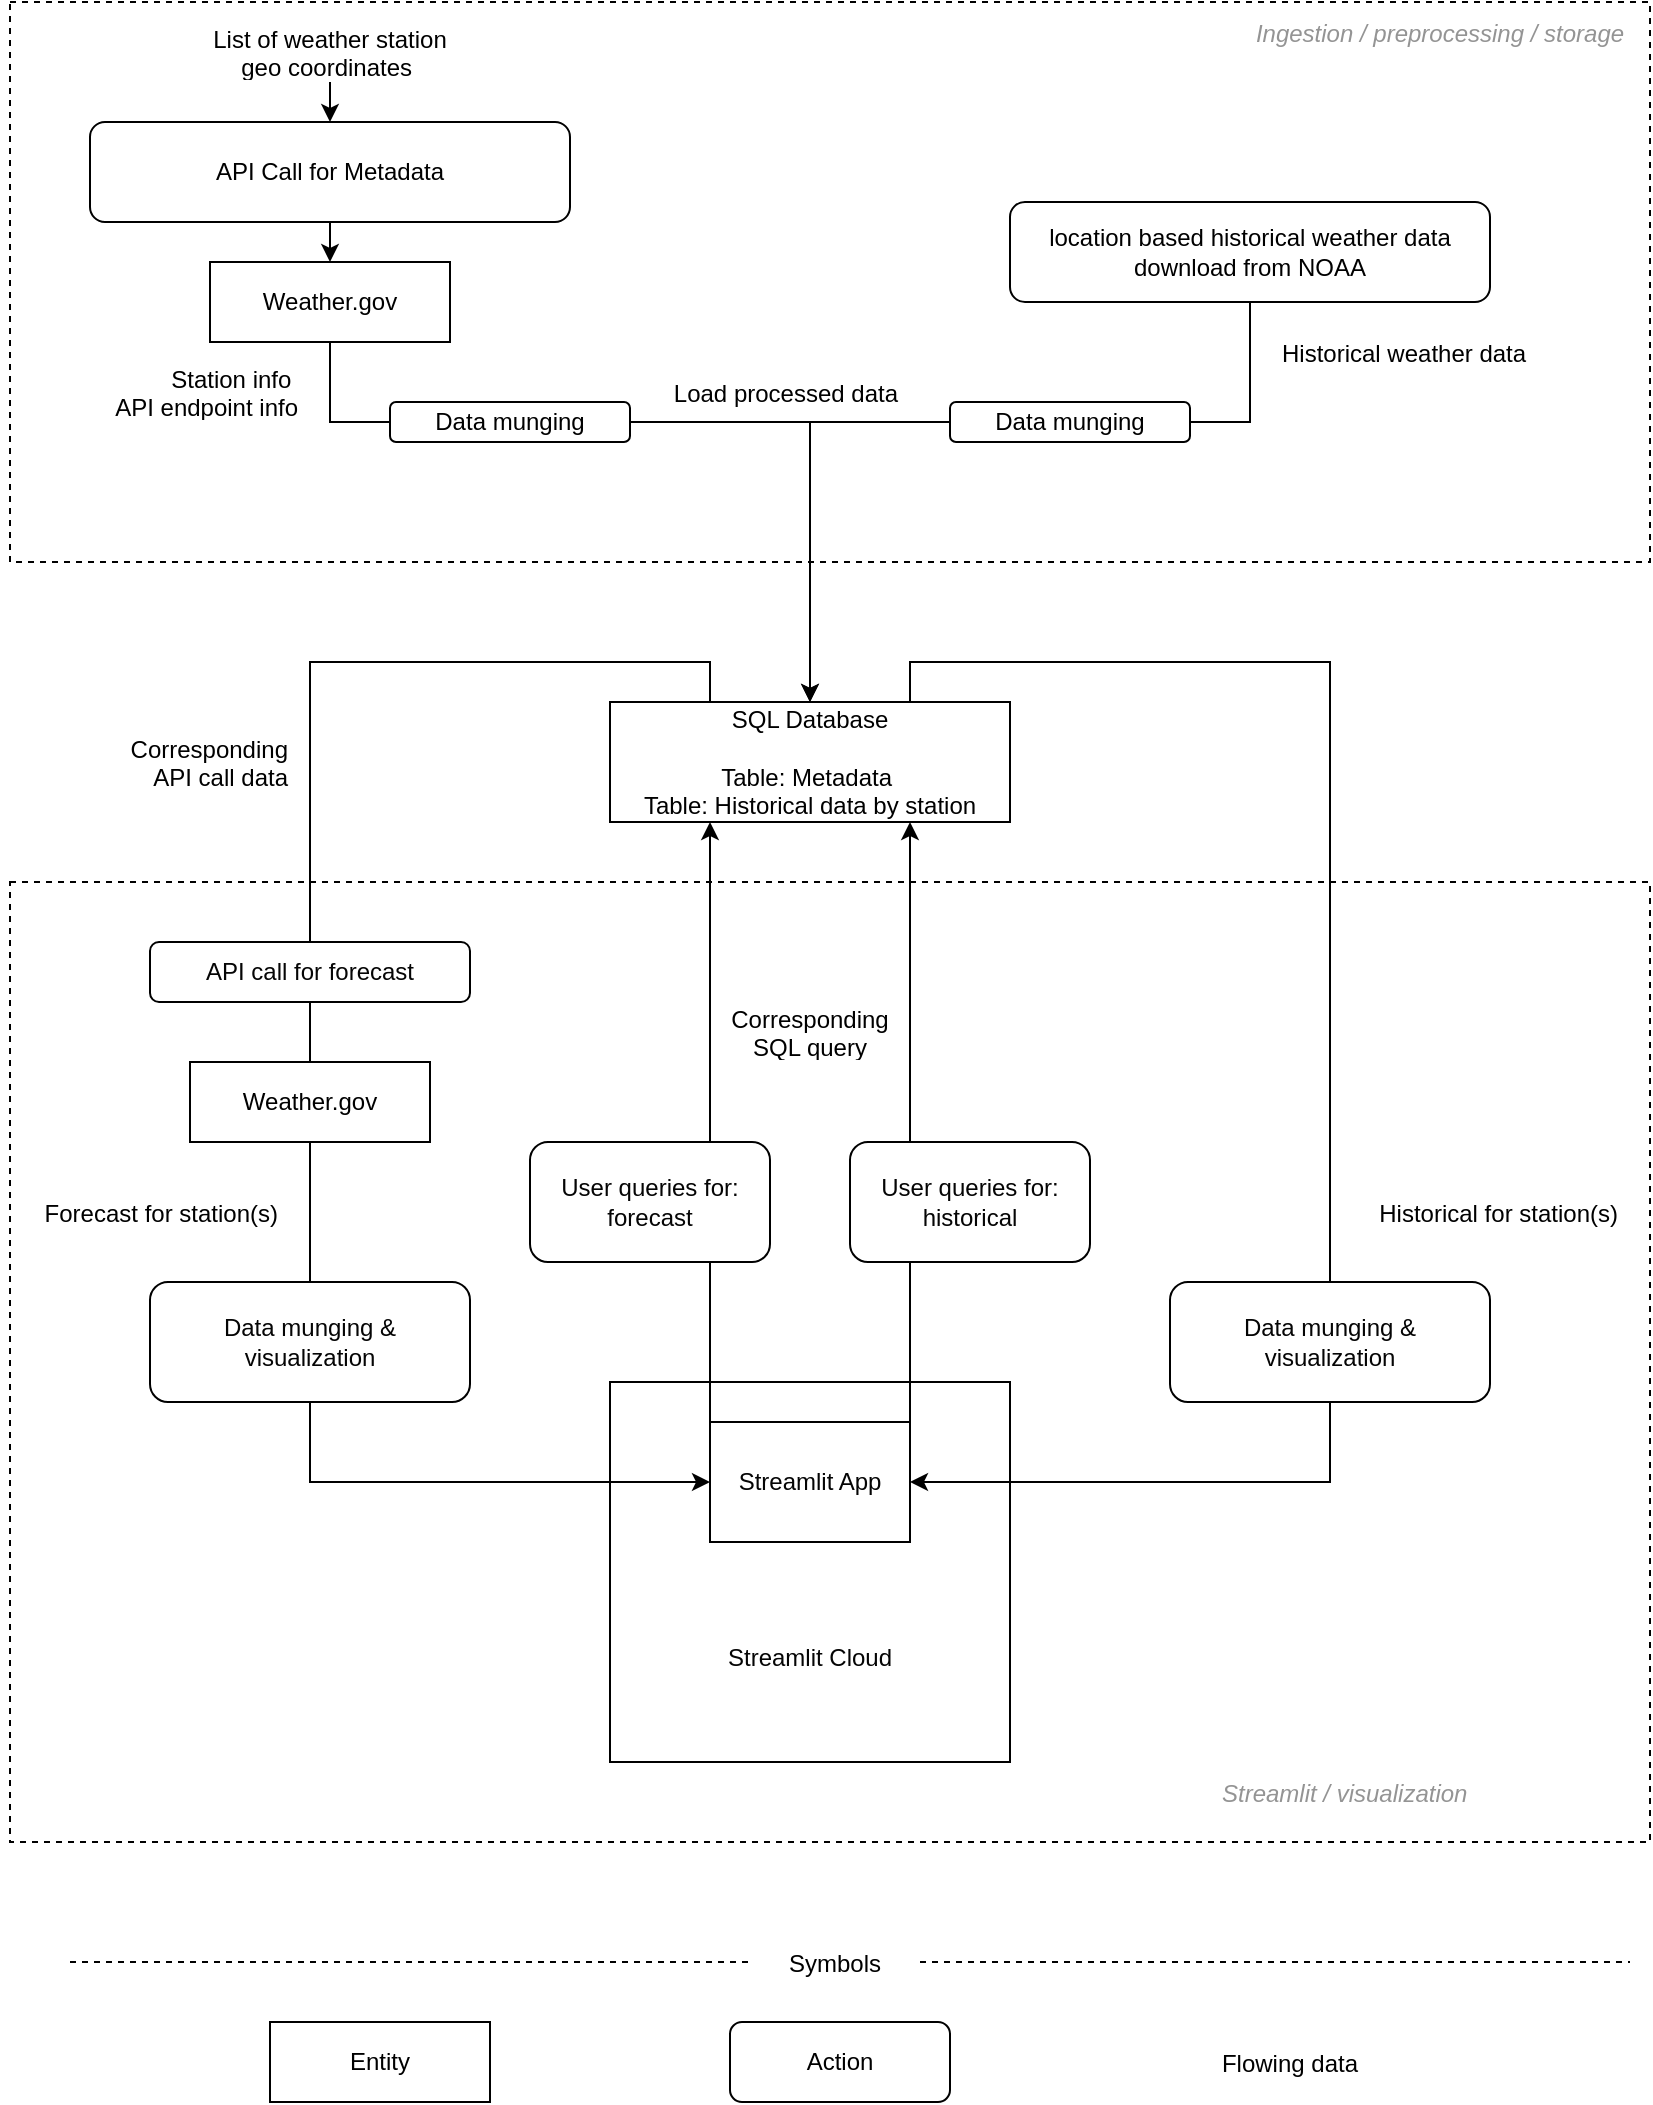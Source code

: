 <mxfile version="15.9.4" type="github"><diagram id="5QX0r2NXl9C1tE6q3R9B" name="Page-1"><mxGraphModel dx="1121" dy="742" grid="1" gridSize="10" guides="1" tooltips="1" connect="1" arrows="1" fold="1" page="1" pageScale="1" pageWidth="850" pageHeight="1100" math="0" shadow="0"><root><mxCell id="0"/><mxCell id="1" parent="0"/><mxCell id="F245cqHGioooYK5ZBQPV-1" value="" style="rounded=0;whiteSpace=wrap;html=1;fillColor=none;dashed=1;" vertex="1" parent="1"><mxGeometry x="10" y="40" width="820" height="280" as="geometry"/></mxCell><mxCell id="F245cqHGioooYK5ZBQPV-2" style="edgeStyle=orthogonalEdgeStyle;rounded=0;orthogonalLoop=1;jettySize=auto;html=1;exitX=0.5;exitY=1;exitDx=0;exitDy=0;entryX=0.5;entryY=0;entryDx=0;entryDy=0;" edge="1" parent="1" source="F245cqHGioooYK5ZBQPV-3" target="F245cqHGioooYK5ZBQPV-5"><mxGeometry relative="1" as="geometry"/></mxCell><mxCell id="F245cqHGioooYK5ZBQPV-3" value="API Call for Metadata" style="rounded=1;whiteSpace=wrap;html=1;" vertex="1" parent="1"><mxGeometry x="50" y="100" width="240" height="50" as="geometry"/></mxCell><mxCell id="F245cqHGioooYK5ZBQPV-4" style="edgeStyle=orthogonalEdgeStyle;rounded=0;orthogonalLoop=1;jettySize=auto;html=1;exitX=1;exitY=0.5;exitDx=0;exitDy=0;entryX=0.5;entryY=0;entryDx=0;entryDy=0;startArrow=none;" edge="1" parent="1" source="F245cqHGioooYK5ZBQPV-13" target="F245cqHGioooYK5ZBQPV-10"><mxGeometry relative="1" as="geometry"><mxPoint x="410" y="290" as="targetPoint"/></mxGeometry></mxCell><mxCell id="F245cqHGioooYK5ZBQPV-5" value="Weather.gov" style="rounded=0;whiteSpace=wrap;html=1;" vertex="1" parent="1"><mxGeometry x="110" y="170" width="120" height="40" as="geometry"/></mxCell><mxCell id="F245cqHGioooYK5ZBQPV-6" value="Station info &#xa;API endpoint info" style="text;strokeColor=none;fillColor=none;align=right;verticalAlign=middle;spacingLeft=4;spacingRight=4;overflow=hidden;points=[[0,0.5],[1,0.5]];portConstraint=eastwest;rotatable=0;" vertex="1" parent="1"><mxGeometry x="40" y="220" width="120" height="30" as="geometry"/></mxCell><mxCell id="F245cqHGioooYK5ZBQPV-7" value="List of weather station &#xa;geo coordinates " style="text;strokeColor=none;fillColor=none;align=center;verticalAlign=middle;spacingLeft=4;spacingRight=4;overflow=hidden;points=[[0,0.5],[1,0.5]];portConstraint=eastwest;rotatable=0;" vertex="1" parent="1"><mxGeometry x="75" y="50" width="190" height="30" as="geometry"/></mxCell><mxCell id="F245cqHGioooYK5ZBQPV-8" value="" style="endArrow=classic;html=1;rounded=0;entryX=0.5;entryY=0;entryDx=0;entryDy=0;" edge="1" parent="1" target="F245cqHGioooYK5ZBQPV-3"><mxGeometry width="50" height="50" relative="1" as="geometry"><mxPoint x="170" y="80" as="sourcePoint"/><mxPoint x="460" y="320" as="targetPoint"/></mxGeometry></mxCell><mxCell id="F245cqHGioooYK5ZBQPV-9" value="location based historical weather data download from NOAA" style="rounded=1;whiteSpace=wrap;html=1;" vertex="1" parent="1"><mxGeometry x="510" y="140" width="240" height="50" as="geometry"/></mxCell><mxCell id="F245cqHGioooYK5ZBQPV-10" value="SQL Database&lt;br&gt;&lt;br&gt;Table: Metadata&amp;nbsp;&lt;br&gt;Table: Historical data by station" style="rounded=0;whiteSpace=wrap;html=1;" vertex="1" parent="1"><mxGeometry x="310" y="390" width="200" height="60" as="geometry"/></mxCell><mxCell id="F245cqHGioooYK5ZBQPV-11" style="edgeStyle=orthogonalEdgeStyle;rounded=0;orthogonalLoop=1;jettySize=auto;html=1;exitX=0;exitY=0.5;exitDx=0;exitDy=0;entryX=0.5;entryY=0;entryDx=0;entryDy=0;" edge="1" parent="1" source="F245cqHGioooYK5ZBQPV-15" target="F245cqHGioooYK5ZBQPV-10"><mxGeometry relative="1" as="geometry"><mxPoint x="180" y="200" as="sourcePoint"/><mxPoint x="420" y="300" as="targetPoint"/><Array as="points"><mxPoint x="410" y="250"/></Array></mxGeometry></mxCell><mxCell id="F245cqHGioooYK5ZBQPV-12" value="Historical weather data" style="text;strokeColor=none;fillColor=none;align=left;verticalAlign=middle;spacingLeft=4;spacingRight=4;overflow=hidden;points=[[0,0.5],[1,0.5]];portConstraint=eastwest;rotatable=0;" vertex="1" parent="1"><mxGeometry x="640" y="200" width="190" height="30" as="geometry"/></mxCell><mxCell id="F245cqHGioooYK5ZBQPV-13" value="Data munging" style="rounded=1;whiteSpace=wrap;html=1;" vertex="1" parent="1"><mxGeometry x="200" y="240" width="120" height="20" as="geometry"/></mxCell><mxCell id="F245cqHGioooYK5ZBQPV-14" value="" style="edgeStyle=orthogonalEdgeStyle;rounded=0;orthogonalLoop=1;jettySize=auto;html=1;exitX=0.5;exitY=1;exitDx=0;exitDy=0;entryX=0;entryY=0.5;entryDx=0;entryDy=0;endArrow=none;" edge="1" parent="1" source="F245cqHGioooYK5ZBQPV-5" target="F245cqHGioooYK5ZBQPV-13"><mxGeometry relative="1" as="geometry"><mxPoint x="170" y="270" as="sourcePoint"/><mxPoint x="410" y="370" as="targetPoint"/></mxGeometry></mxCell><mxCell id="F245cqHGioooYK5ZBQPV-15" value="Data munging" style="rounded=1;whiteSpace=wrap;html=1;" vertex="1" parent="1"><mxGeometry x="480" y="240" width="120" height="20" as="geometry"/></mxCell><mxCell id="F245cqHGioooYK5ZBQPV-16" value="" style="edgeStyle=orthogonalEdgeStyle;rounded=0;orthogonalLoop=1;jettySize=auto;html=1;entryX=1;entryY=0.5;entryDx=0;entryDy=0;endArrow=none;exitX=0.5;exitY=1;exitDx=0;exitDy=0;" edge="1" parent="1" source="F245cqHGioooYK5ZBQPV-9" target="F245cqHGioooYK5ZBQPV-15"><mxGeometry relative="1" as="geometry"><mxPoint x="540" y="250" as="sourcePoint"/><mxPoint x="555" y="320" as="targetPoint"/></mxGeometry></mxCell><mxCell id="F245cqHGioooYK5ZBQPV-17" value="Ingestion / preprocessing / storage" style="text;strokeColor=none;fillColor=none;align=center;verticalAlign=middle;spacingLeft=4;spacingRight=4;overflow=hidden;points=[[0,0.5],[1,0.5]];portConstraint=eastwest;rotatable=0;fontStyle=2;fontColor=#949494;" vertex="1" parent="1"><mxGeometry x="620" y="40" width="210" height="30" as="geometry"/></mxCell><mxCell id="F245cqHGioooYK5ZBQPV-18" value="Streamlit / visualization" style="text;strokeColor=none;fillColor=none;align=left;verticalAlign=middle;spacingLeft=4;spacingRight=4;overflow=hidden;points=[[0,0.5],[1,0.5]];portConstraint=eastwest;rotatable=0;fontStyle=2;fontColor=#949494;" vertex="1" parent="1"><mxGeometry x="610" y="920" width="210" height="30" as="geometry"/></mxCell><mxCell id="F245cqHGioooYK5ZBQPV-19" value="&lt;font color=&quot;#050505&quot;&gt;Streamlit App&lt;br&gt;&lt;/font&gt;" style="rounded=0;whiteSpace=wrap;html=1;fontColor=#949494;fillColor=none;" vertex="1" parent="1"><mxGeometry x="360" y="750" width="100" height="60" as="geometry"/></mxCell><mxCell id="F245cqHGioooYK5ZBQPV-20" value="Corresponding &#xa;SQL query" style="text;strokeColor=none;fillColor=none;align=center;verticalAlign=middle;spacingLeft=4;spacingRight=4;overflow=hidden;points=[[0,0.5],[1,0.5]];portConstraint=eastwest;rotatable=0;" vertex="1" parent="1"><mxGeometry x="350" y="540" width="120" height="30" as="geometry"/></mxCell><mxCell id="F245cqHGioooYK5ZBQPV-21" value="User queries for:&lt;br&gt;forecast" style="rounded=1;whiteSpace=wrap;html=1;fontColor=#050505;fillColor=none;" vertex="1" parent="1"><mxGeometry x="270" y="610" width="120" height="60" as="geometry"/></mxCell><mxCell id="F245cqHGioooYK5ZBQPV-22" value="User queries for:&lt;br&gt;historical" style="rounded=1;whiteSpace=wrap;html=1;fontColor=#050505;fillColor=none;" vertex="1" parent="1"><mxGeometry x="430" y="610" width="120" height="60" as="geometry"/></mxCell><mxCell id="F245cqHGioooYK5ZBQPV-23" value="&lt;font style=&quot;font-size: 12px&quot;&gt;Data munging &amp;amp; &lt;br&gt;visualization&lt;/font&gt;" style="rounded=1;whiteSpace=wrap;html=1;fontSize=6;fontColor=#050505;fillColor=none;" vertex="1" parent="1"><mxGeometry x="80" y="680" width="160" height="60" as="geometry"/></mxCell><mxCell id="F245cqHGioooYK5ZBQPV-24" value="" style="endArrow=classic;html=1;rounded=0;fontSize=12;fontColor=#050505;entryX=0.25;entryY=1;entryDx=0;entryDy=0;exitX=0.75;exitY=0;exitDx=0;exitDy=0;" edge="1" parent="1" source="F245cqHGioooYK5ZBQPV-21" target="F245cqHGioooYK5ZBQPV-10"><mxGeometry width="50" height="50" relative="1" as="geometry"><mxPoint x="380" y="440" as="sourcePoint"/><mxPoint x="430" y="390" as="targetPoint"/></mxGeometry></mxCell><mxCell id="F245cqHGioooYK5ZBQPV-25" value="" style="endArrow=classic;html=1;rounded=0;fontSize=12;fontColor=#050505;entryX=0.75;entryY=1;entryDx=0;entryDy=0;exitX=0.25;exitY=0;exitDx=0;exitDy=0;" edge="1" parent="1" source="F245cqHGioooYK5ZBQPV-22" target="F245cqHGioooYK5ZBQPV-10"><mxGeometry width="50" height="50" relative="1" as="geometry"><mxPoint x="510" y="610" as="sourcePoint"/><mxPoint x="510" y="480" as="targetPoint"/></mxGeometry></mxCell><mxCell id="F245cqHGioooYK5ZBQPV-26" value="" style="endArrow=none;html=1;rounded=0;fontSize=12;fontColor=#050505;entryX=0;entryY=0;entryDx=0;entryDy=0;exitX=0.75;exitY=1;exitDx=0;exitDy=0;" edge="1" parent="1" source="F245cqHGioooYK5ZBQPV-21" target="F245cqHGioooYK5ZBQPV-19"><mxGeometry width="50" height="50" relative="1" as="geometry"><mxPoint x="380" y="440" as="sourcePoint"/><mxPoint x="360" y="690" as="targetPoint"/></mxGeometry></mxCell><mxCell id="F245cqHGioooYK5ZBQPV-27" value="" style="endArrow=none;html=1;rounded=0;fontSize=12;fontColor=#050505;entryX=0.25;entryY=1;entryDx=0;entryDy=0;exitX=1;exitY=0;exitDx=0;exitDy=0;" edge="1" parent="1" source="F245cqHGioooYK5ZBQPV-19" target="F245cqHGioooYK5ZBQPV-22"><mxGeometry width="50" height="50" relative="1" as="geometry"><mxPoint x="460" y="690" as="sourcePoint"/><mxPoint x="600" y="700" as="targetPoint"/></mxGeometry></mxCell><mxCell id="F245cqHGioooYK5ZBQPV-28" value="" style="edgeStyle=orthogonalEdgeStyle;rounded=0;orthogonalLoop=1;jettySize=auto;html=1;exitX=0.5;exitY=0;exitDx=0;exitDy=0;entryX=0.25;entryY=0;entryDx=0;entryDy=0;endArrow=none;" edge="1" parent="1" source="F245cqHGioooYK5ZBQPV-31" target="F245cqHGioooYK5ZBQPV-10"><mxGeometry relative="1" as="geometry"><mxPoint x="180" y="220" as="sourcePoint"/><mxPoint x="210" y="260" as="targetPoint"/></mxGeometry></mxCell><mxCell id="F245cqHGioooYK5ZBQPV-29" value="" style="edgeStyle=orthogonalEdgeStyle;rounded=0;orthogonalLoop=1;jettySize=auto;html=1;fontSize=12;fontColor=#050505;entryX=0;entryY=0.5;entryDx=0;entryDy=0;exitX=0.5;exitY=1;exitDx=0;exitDy=0;" edge="1" parent="1" source="F245cqHGioooYK5ZBQPV-23" target="F245cqHGioooYK5ZBQPV-19"><mxGeometry relative="1" as="geometry"><mxPoint x="180" y="810" as="targetPoint"/></mxGeometry></mxCell><mxCell id="F245cqHGioooYK5ZBQPV-30" value="Weather.gov" style="rounded=0;whiteSpace=wrap;html=1;" vertex="1" parent="1"><mxGeometry x="100" y="570" width="120" height="40" as="geometry"/></mxCell><mxCell id="F245cqHGioooYK5ZBQPV-31" value="&lt;font style=&quot;font-size: 12px&quot;&gt;API call for forecast&lt;/font&gt;" style="rounded=1;whiteSpace=wrap;html=1;fontSize=6;fontColor=#050505;fillColor=none;" vertex="1" parent="1"><mxGeometry x="80" y="510" width="160" height="30" as="geometry"/></mxCell><mxCell id="F245cqHGioooYK5ZBQPV-32" value="" style="endArrow=none;html=1;rounded=0;fontSize=12;fontColor=#050505;entryX=0.5;entryY=1;entryDx=0;entryDy=0;exitX=0.5;exitY=0;exitDx=0;exitDy=0;" edge="1" parent="1" source="F245cqHGioooYK5ZBQPV-30" target="F245cqHGioooYK5ZBQPV-31"><mxGeometry width="50" height="50" relative="1" as="geometry"><mxPoint x="380" y="420" as="sourcePoint"/><mxPoint x="430" y="370" as="targetPoint"/></mxGeometry></mxCell><mxCell id="F245cqHGioooYK5ZBQPV-33" value="" style="endArrow=none;html=1;rounded=0;fontSize=12;fontColor=#050505;entryX=0.5;entryY=1;entryDx=0;entryDy=0;exitX=0.5;exitY=0;exitDx=0;exitDy=0;" edge="1" parent="1" source="F245cqHGioooYK5ZBQPV-23" target="F245cqHGioooYK5ZBQPV-30"><mxGeometry width="50" height="50" relative="1" as="geometry"><mxPoint x="380" y="750" as="sourcePoint"/><mxPoint x="430" y="700" as="targetPoint"/></mxGeometry></mxCell><mxCell id="F245cqHGioooYK5ZBQPV-34" value="Forecast for station(s)" style="text;strokeColor=none;fillColor=none;align=right;verticalAlign=middle;spacingLeft=4;spacingRight=4;overflow=hidden;points=[[0,0.5],[1,0.5]];portConstraint=eastwest;rotatable=0;" vertex="1" parent="1"><mxGeometry x="10" y="630" width="140" height="30" as="geometry"/></mxCell><mxCell id="F245cqHGioooYK5ZBQPV-35" value="&lt;font style=&quot;font-size: 12px&quot;&gt;Data munging &amp;amp; &lt;br&gt;visualization&lt;/font&gt;" style="rounded=1;whiteSpace=wrap;html=1;fontSize=6;fontColor=#050505;fillColor=none;" vertex="1" parent="1"><mxGeometry x="590" y="680" width="160" height="60" as="geometry"/></mxCell><mxCell id="F245cqHGioooYK5ZBQPV-36" value="Load processed data" style="text;strokeColor=none;fillColor=none;align=right;verticalAlign=middle;spacingLeft=4;spacingRight=4;overflow=hidden;points=[[0,0.5],[1,0.5]];portConstraint=eastwest;rotatable=0;" vertex="1" parent="1"><mxGeometry x="310" y="220" width="150" height="30" as="geometry"/></mxCell><mxCell id="F245cqHGioooYK5ZBQPV-37" value="" style="edgeStyle=orthogonalEdgeStyle;rounded=0;orthogonalLoop=1;jettySize=auto;html=1;exitX=0.5;exitY=0;exitDx=0;exitDy=0;entryX=0.75;entryY=0;entryDx=0;entryDy=0;endArrow=none;" edge="1" parent="1" source="F245cqHGioooYK5ZBQPV-35" target="F245cqHGioooYK5ZBQPV-10"><mxGeometry relative="1" as="geometry"><mxPoint x="170" y="520" as="sourcePoint"/><mxPoint x="370" y="430" as="targetPoint"/></mxGeometry></mxCell><mxCell id="F245cqHGioooYK5ZBQPV-38" value="" style="edgeStyle=orthogonalEdgeStyle;rounded=0;orthogonalLoop=1;jettySize=auto;html=1;fontSize=12;fontColor=#050505;entryX=1;entryY=0.5;entryDx=0;entryDy=0;exitX=0.5;exitY=1;exitDx=0;exitDy=0;" edge="1" parent="1" source="F245cqHGioooYK5ZBQPV-35" target="F245cqHGioooYK5ZBQPV-19"><mxGeometry relative="1" as="geometry"><mxPoint x="540" y="785" as="sourcePoint"/><mxPoint x="740" y="825" as="targetPoint"/></mxGeometry></mxCell><mxCell id="F245cqHGioooYK5ZBQPV-39" value="&lt;br&gt;&lt;br&gt;&lt;br&gt;&lt;br&gt;&lt;br&gt;&lt;br&gt;Streamlit Cloud" style="rounded=0;whiteSpace=wrap;html=1;fontColor=#050505;fillColor=none;align=center;" vertex="1" parent="1"><mxGeometry x="310" y="730" width="200" height="190" as="geometry"/></mxCell><mxCell id="F245cqHGioooYK5ZBQPV-40" value="Historical for station(s)" style="text;strokeColor=none;fillColor=none;align=right;verticalAlign=middle;spacingLeft=4;spacingRight=4;overflow=hidden;points=[[0,0.5],[1,0.5]];portConstraint=eastwest;rotatable=0;" vertex="1" parent="1"><mxGeometry x="680" y="630" width="140" height="30" as="geometry"/></mxCell><mxCell id="F245cqHGioooYK5ZBQPV-41" value="" style="rounded=0;whiteSpace=wrap;html=1;fillColor=none;dashed=1;" vertex="1" parent="1"><mxGeometry x="10" y="480" width="820" height="480" as="geometry"/></mxCell><mxCell id="F245cqHGioooYK5ZBQPV-49" value="Corresponding &#xa;API call data" style="text;strokeColor=none;fillColor=none;align=right;verticalAlign=middle;spacingLeft=4;spacingRight=4;overflow=hidden;points=[[0,0.5],[1,0.5]];portConstraint=eastwest;rotatable=0;" vertex="1" parent="1"><mxGeometry x="5" y="405" width="150" height="30" as="geometry"/></mxCell><mxCell id="F245cqHGioooYK5ZBQPV-50" value="Entity" style="rounded=0;whiteSpace=wrap;html=1;" vertex="1" parent="1"><mxGeometry x="140" y="1050" width="110" height="40" as="geometry"/></mxCell><mxCell id="F245cqHGioooYK5ZBQPV-53" value="Flowing data" style="text;strokeColor=none;fillColor=none;align=right;verticalAlign=middle;spacingLeft=4;spacingRight=4;overflow=hidden;points=[[0,0.5],[1,0.5]];portConstraint=eastwest;rotatable=0;" vertex="1" parent="1"><mxGeometry x="540" y="1050" width="150" height="40" as="geometry"/></mxCell><mxCell id="F245cqHGioooYK5ZBQPV-54" value="Action" style="rounded=1;whiteSpace=wrap;html=1;" vertex="1" parent="1"><mxGeometry x="370" y="1050" width="110" height="40" as="geometry"/></mxCell><mxCell id="F245cqHGioooYK5ZBQPV-55" value="" style="endArrow=none;dashed=1;html=1;rounded=0;startArrow=none;" edge="1" parent="1" source="F245cqHGioooYK5ZBQPV-56"><mxGeometry width="50" height="50" relative="1" as="geometry"><mxPoint x="40" y="1020" as="sourcePoint"/><mxPoint x="820" y="1020" as="targetPoint"/></mxGeometry></mxCell><mxCell id="F245cqHGioooYK5ZBQPV-56" value="Symbols" style="text;strokeColor=none;fillColor=none;align=center;verticalAlign=middle;spacingLeft=4;spacingRight=4;overflow=hidden;points=[[0,0.5],[1,0.5]];portConstraint=eastwest;rotatable=0;" vertex="1" parent="1"><mxGeometry x="380" y="1000" width="85" height="40" as="geometry"/></mxCell><mxCell id="F245cqHGioooYK5ZBQPV-57" value="" style="endArrow=none;dashed=1;html=1;rounded=0;" edge="1" parent="1" target="F245cqHGioooYK5ZBQPV-56"><mxGeometry width="50" height="50" relative="1" as="geometry"><mxPoint x="40" y="1020" as="sourcePoint"/><mxPoint x="820" y="1020" as="targetPoint"/><Array as="points"><mxPoint x="340" y="1020"/></Array></mxGeometry></mxCell></root></mxGraphModel></diagram></mxfile>